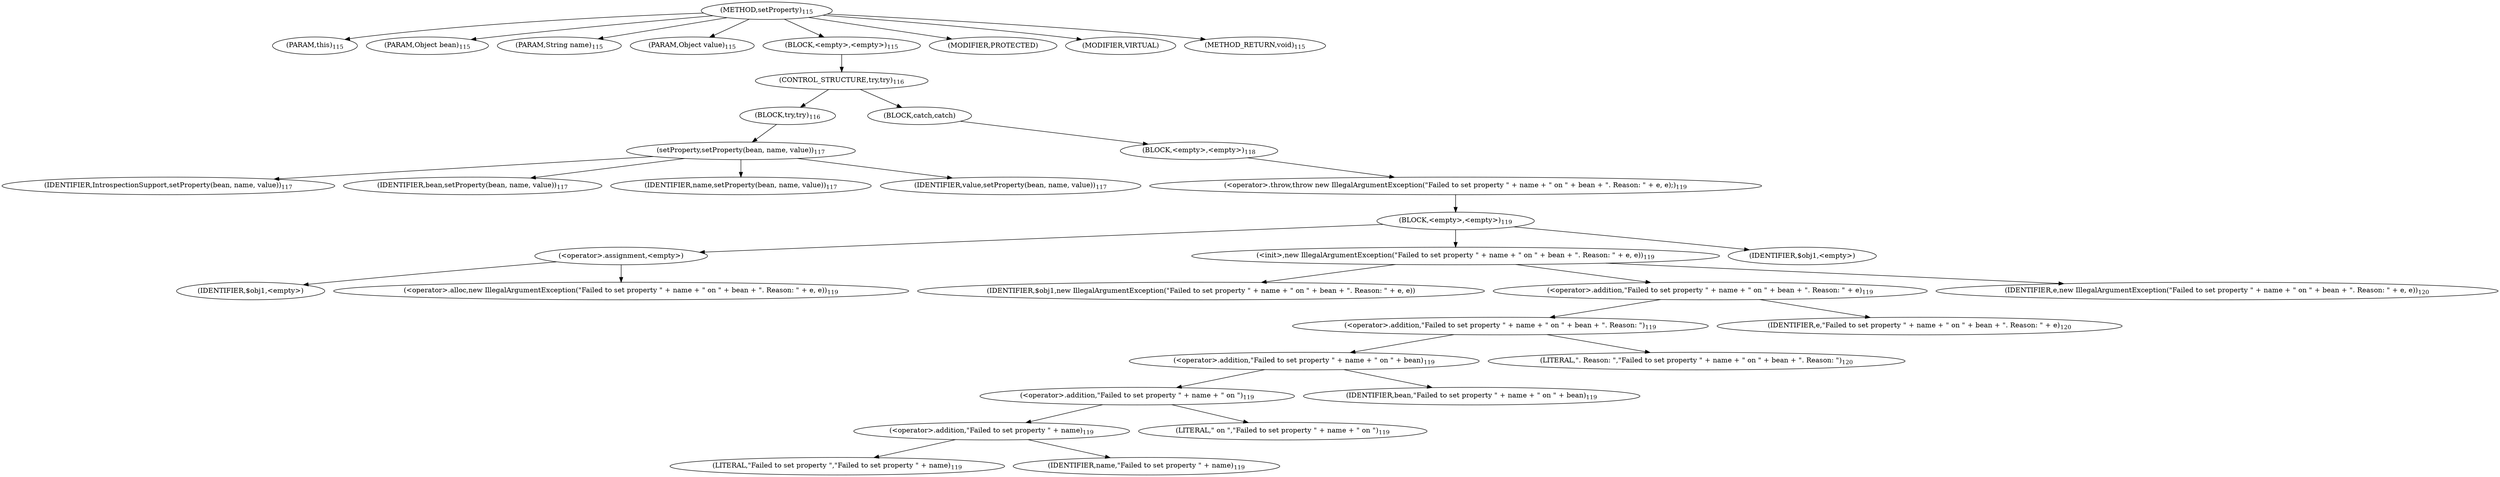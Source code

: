 digraph "setProperty" {  
"232" [label = <(METHOD,setProperty)<SUB>115</SUB>> ]
"233" [label = <(PARAM,this)<SUB>115</SUB>> ]
"234" [label = <(PARAM,Object bean)<SUB>115</SUB>> ]
"235" [label = <(PARAM,String name)<SUB>115</SUB>> ]
"236" [label = <(PARAM,Object value)<SUB>115</SUB>> ]
"237" [label = <(BLOCK,&lt;empty&gt;,&lt;empty&gt;)<SUB>115</SUB>> ]
"238" [label = <(CONTROL_STRUCTURE,try,try)<SUB>116</SUB>> ]
"239" [label = <(BLOCK,try,try)<SUB>116</SUB>> ]
"240" [label = <(setProperty,setProperty(bean, name, value))<SUB>117</SUB>> ]
"241" [label = <(IDENTIFIER,IntrospectionSupport,setProperty(bean, name, value))<SUB>117</SUB>> ]
"242" [label = <(IDENTIFIER,bean,setProperty(bean, name, value))<SUB>117</SUB>> ]
"243" [label = <(IDENTIFIER,name,setProperty(bean, name, value))<SUB>117</SUB>> ]
"244" [label = <(IDENTIFIER,value,setProperty(bean, name, value))<SUB>117</SUB>> ]
"245" [label = <(BLOCK,catch,catch)> ]
"246" [label = <(BLOCK,&lt;empty&gt;,&lt;empty&gt;)<SUB>118</SUB>> ]
"247" [label = <(&lt;operator&gt;.throw,throw new IllegalArgumentException(&quot;Failed to set property &quot; + name + &quot; on &quot; + bean + &quot;. Reason: &quot; + e, e);)<SUB>119</SUB>> ]
"248" [label = <(BLOCK,&lt;empty&gt;,&lt;empty&gt;)<SUB>119</SUB>> ]
"249" [label = <(&lt;operator&gt;.assignment,&lt;empty&gt;)> ]
"250" [label = <(IDENTIFIER,$obj1,&lt;empty&gt;)> ]
"251" [label = <(&lt;operator&gt;.alloc,new IllegalArgumentException(&quot;Failed to set property &quot; + name + &quot; on &quot; + bean + &quot;. Reason: &quot; + e, e))<SUB>119</SUB>> ]
"252" [label = <(&lt;init&gt;,new IllegalArgumentException(&quot;Failed to set property &quot; + name + &quot; on &quot; + bean + &quot;. Reason: &quot; + e, e))<SUB>119</SUB>> ]
"253" [label = <(IDENTIFIER,$obj1,new IllegalArgumentException(&quot;Failed to set property &quot; + name + &quot; on &quot; + bean + &quot;. Reason: &quot; + e, e))> ]
"254" [label = <(&lt;operator&gt;.addition,&quot;Failed to set property &quot; + name + &quot; on &quot; + bean + &quot;. Reason: &quot; + e)<SUB>119</SUB>> ]
"255" [label = <(&lt;operator&gt;.addition,&quot;Failed to set property &quot; + name + &quot; on &quot; + bean + &quot;. Reason: &quot;)<SUB>119</SUB>> ]
"256" [label = <(&lt;operator&gt;.addition,&quot;Failed to set property &quot; + name + &quot; on &quot; + bean)<SUB>119</SUB>> ]
"257" [label = <(&lt;operator&gt;.addition,&quot;Failed to set property &quot; + name + &quot; on &quot;)<SUB>119</SUB>> ]
"258" [label = <(&lt;operator&gt;.addition,&quot;Failed to set property &quot; + name)<SUB>119</SUB>> ]
"259" [label = <(LITERAL,&quot;Failed to set property &quot;,&quot;Failed to set property &quot; + name)<SUB>119</SUB>> ]
"260" [label = <(IDENTIFIER,name,&quot;Failed to set property &quot; + name)<SUB>119</SUB>> ]
"261" [label = <(LITERAL,&quot; on &quot;,&quot;Failed to set property &quot; + name + &quot; on &quot;)<SUB>119</SUB>> ]
"262" [label = <(IDENTIFIER,bean,&quot;Failed to set property &quot; + name + &quot; on &quot; + bean)<SUB>119</SUB>> ]
"263" [label = <(LITERAL,&quot;. Reason: &quot;,&quot;Failed to set property &quot; + name + &quot; on &quot; + bean + &quot;. Reason: &quot;)<SUB>120</SUB>> ]
"264" [label = <(IDENTIFIER,e,&quot;Failed to set property &quot; + name + &quot; on &quot; + bean + &quot;. Reason: &quot; + e)<SUB>120</SUB>> ]
"265" [label = <(IDENTIFIER,e,new IllegalArgumentException(&quot;Failed to set property &quot; + name + &quot; on &quot; + bean + &quot;. Reason: &quot; + e, e))<SUB>120</SUB>> ]
"266" [label = <(IDENTIFIER,$obj1,&lt;empty&gt;)> ]
"267" [label = <(MODIFIER,PROTECTED)> ]
"268" [label = <(MODIFIER,VIRTUAL)> ]
"269" [label = <(METHOD_RETURN,void)<SUB>115</SUB>> ]
  "232" -> "233" 
  "232" -> "234" 
  "232" -> "235" 
  "232" -> "236" 
  "232" -> "237" 
  "232" -> "267" 
  "232" -> "268" 
  "232" -> "269" 
  "237" -> "238" 
  "238" -> "239" 
  "238" -> "245" 
  "239" -> "240" 
  "240" -> "241" 
  "240" -> "242" 
  "240" -> "243" 
  "240" -> "244" 
  "245" -> "246" 
  "246" -> "247" 
  "247" -> "248" 
  "248" -> "249" 
  "248" -> "252" 
  "248" -> "266" 
  "249" -> "250" 
  "249" -> "251" 
  "252" -> "253" 
  "252" -> "254" 
  "252" -> "265" 
  "254" -> "255" 
  "254" -> "264" 
  "255" -> "256" 
  "255" -> "263" 
  "256" -> "257" 
  "256" -> "262" 
  "257" -> "258" 
  "257" -> "261" 
  "258" -> "259" 
  "258" -> "260" 
}
